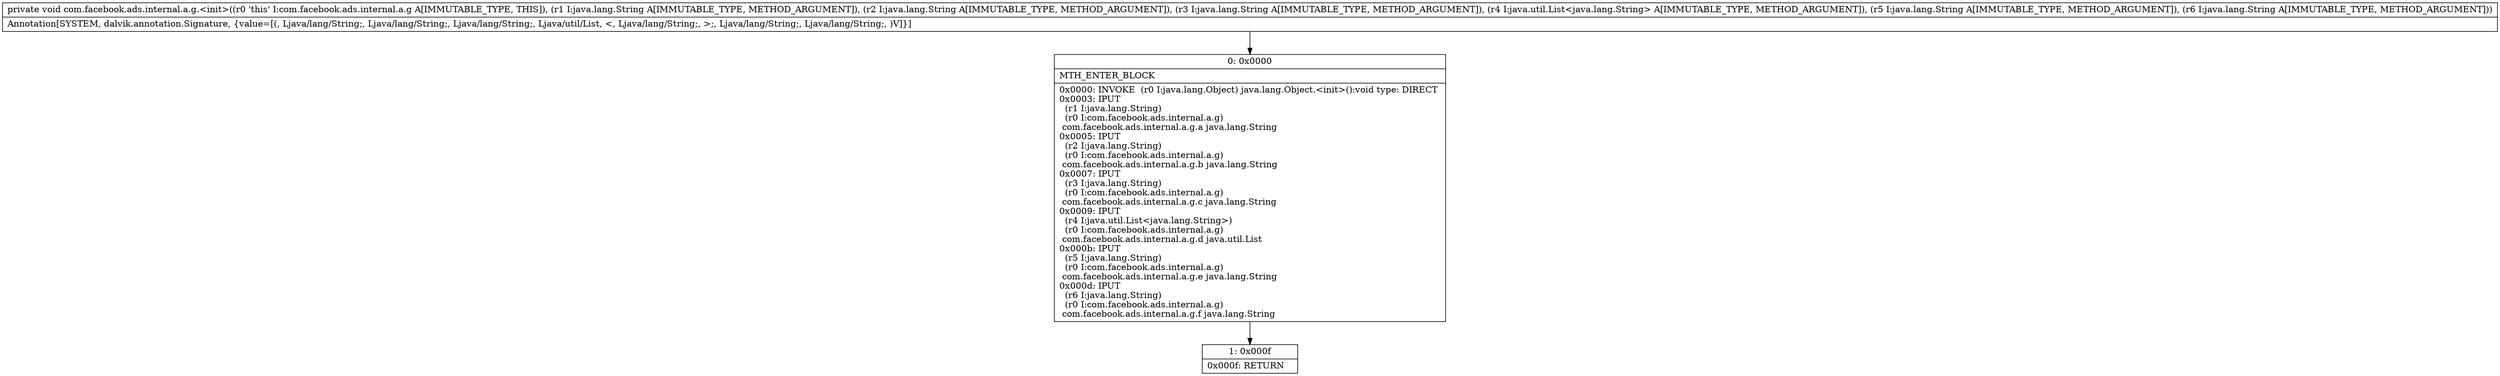 digraph "CFG forcom.facebook.ads.internal.a.g.\<init\>(Ljava\/lang\/String;Ljava\/lang\/String;Ljava\/lang\/String;Ljava\/util\/List;Ljava\/lang\/String;Ljava\/lang\/String;)V" {
Node_0 [shape=record,label="{0\:\ 0x0000|MTH_ENTER_BLOCK\l|0x0000: INVOKE  (r0 I:java.lang.Object) java.lang.Object.\<init\>():void type: DIRECT \l0x0003: IPUT  \l  (r1 I:java.lang.String)\l  (r0 I:com.facebook.ads.internal.a.g)\l com.facebook.ads.internal.a.g.a java.lang.String \l0x0005: IPUT  \l  (r2 I:java.lang.String)\l  (r0 I:com.facebook.ads.internal.a.g)\l com.facebook.ads.internal.a.g.b java.lang.String \l0x0007: IPUT  \l  (r3 I:java.lang.String)\l  (r0 I:com.facebook.ads.internal.a.g)\l com.facebook.ads.internal.a.g.c java.lang.String \l0x0009: IPUT  \l  (r4 I:java.util.List\<java.lang.String\>)\l  (r0 I:com.facebook.ads.internal.a.g)\l com.facebook.ads.internal.a.g.d java.util.List \l0x000b: IPUT  \l  (r5 I:java.lang.String)\l  (r0 I:com.facebook.ads.internal.a.g)\l com.facebook.ads.internal.a.g.e java.lang.String \l0x000d: IPUT  \l  (r6 I:java.lang.String)\l  (r0 I:com.facebook.ads.internal.a.g)\l com.facebook.ads.internal.a.g.f java.lang.String \l}"];
Node_1 [shape=record,label="{1\:\ 0x000f|0x000f: RETURN   \l}"];
MethodNode[shape=record,label="{private void com.facebook.ads.internal.a.g.\<init\>((r0 'this' I:com.facebook.ads.internal.a.g A[IMMUTABLE_TYPE, THIS]), (r1 I:java.lang.String A[IMMUTABLE_TYPE, METHOD_ARGUMENT]), (r2 I:java.lang.String A[IMMUTABLE_TYPE, METHOD_ARGUMENT]), (r3 I:java.lang.String A[IMMUTABLE_TYPE, METHOD_ARGUMENT]), (r4 I:java.util.List\<java.lang.String\> A[IMMUTABLE_TYPE, METHOD_ARGUMENT]), (r5 I:java.lang.String A[IMMUTABLE_TYPE, METHOD_ARGUMENT]), (r6 I:java.lang.String A[IMMUTABLE_TYPE, METHOD_ARGUMENT]))  | Annotation[SYSTEM, dalvik.annotation.Signature, \{value=[(, Ljava\/lang\/String;, Ljava\/lang\/String;, Ljava\/lang\/String;, Ljava\/util\/List, \<, Ljava\/lang\/String;, \>;, Ljava\/lang\/String;, Ljava\/lang\/String;, )V]\}]\l}"];
MethodNode -> Node_0;
Node_0 -> Node_1;
}

